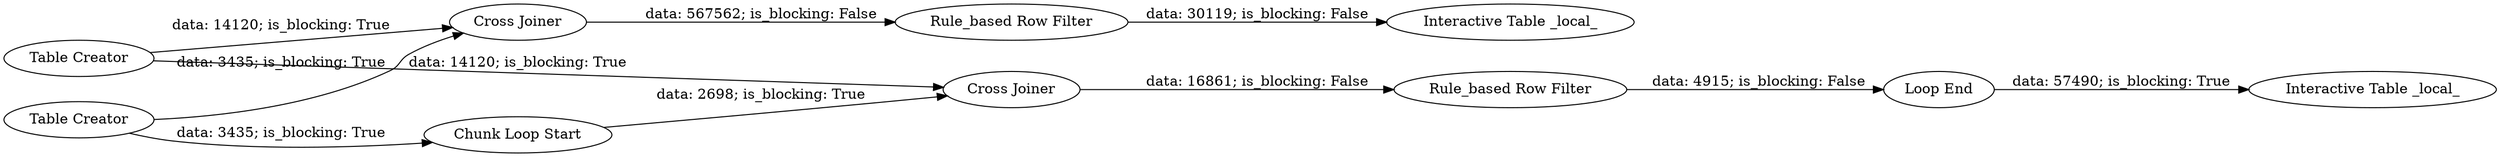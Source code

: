 digraph {
	"7122391023237252507_60" [label="Rule_based Row Filter"]
	"7122391023237252507_58" [label="Table Creator"]
	"7122391023237252507_63" [label="Rule_based Row Filter"]
	"7122391023237252507_66" [label="Interactive Table _local_"]
	"7122391023237252507_59" [label="Cross Joiner"]
	"7122391023237252507_64" [label="Cross Joiner"]
	"7122391023237252507_61" [label="Chunk Loop Start"]
	"7122391023237252507_65" [label="Interactive Table _local_"]
	"7122391023237252507_62" [label="Loop End"]
	"7122391023237252507_57" [label="Table Creator"]
	"7122391023237252507_62" -> "7122391023237252507_66" [label="data: 57490; is_blocking: True"]
	"7122391023237252507_58" -> "7122391023237252507_59" [label="data: 14120; is_blocking: True"]
	"7122391023237252507_57" -> "7122391023237252507_59" [label="data: 3435; is_blocking: True"]
	"7122391023237252507_58" -> "7122391023237252507_64" [label="data: 14120; is_blocking: True"]
	"7122391023237252507_57" -> "7122391023237252507_61" [label="data: 3435; is_blocking: True"]
	"7122391023237252507_61" -> "7122391023237252507_64" [label="data: 2698; is_blocking: True"]
	"7122391023237252507_60" -> "7122391023237252507_65" [label="data: 30119; is_blocking: False"]
	"7122391023237252507_63" -> "7122391023237252507_62" [label="data: 4915; is_blocking: False"]
	"7122391023237252507_59" -> "7122391023237252507_60" [label="data: 567562; is_blocking: False"]
	"7122391023237252507_64" -> "7122391023237252507_63" [label="data: 16861; is_blocking: False"]
	rankdir=LR
}
